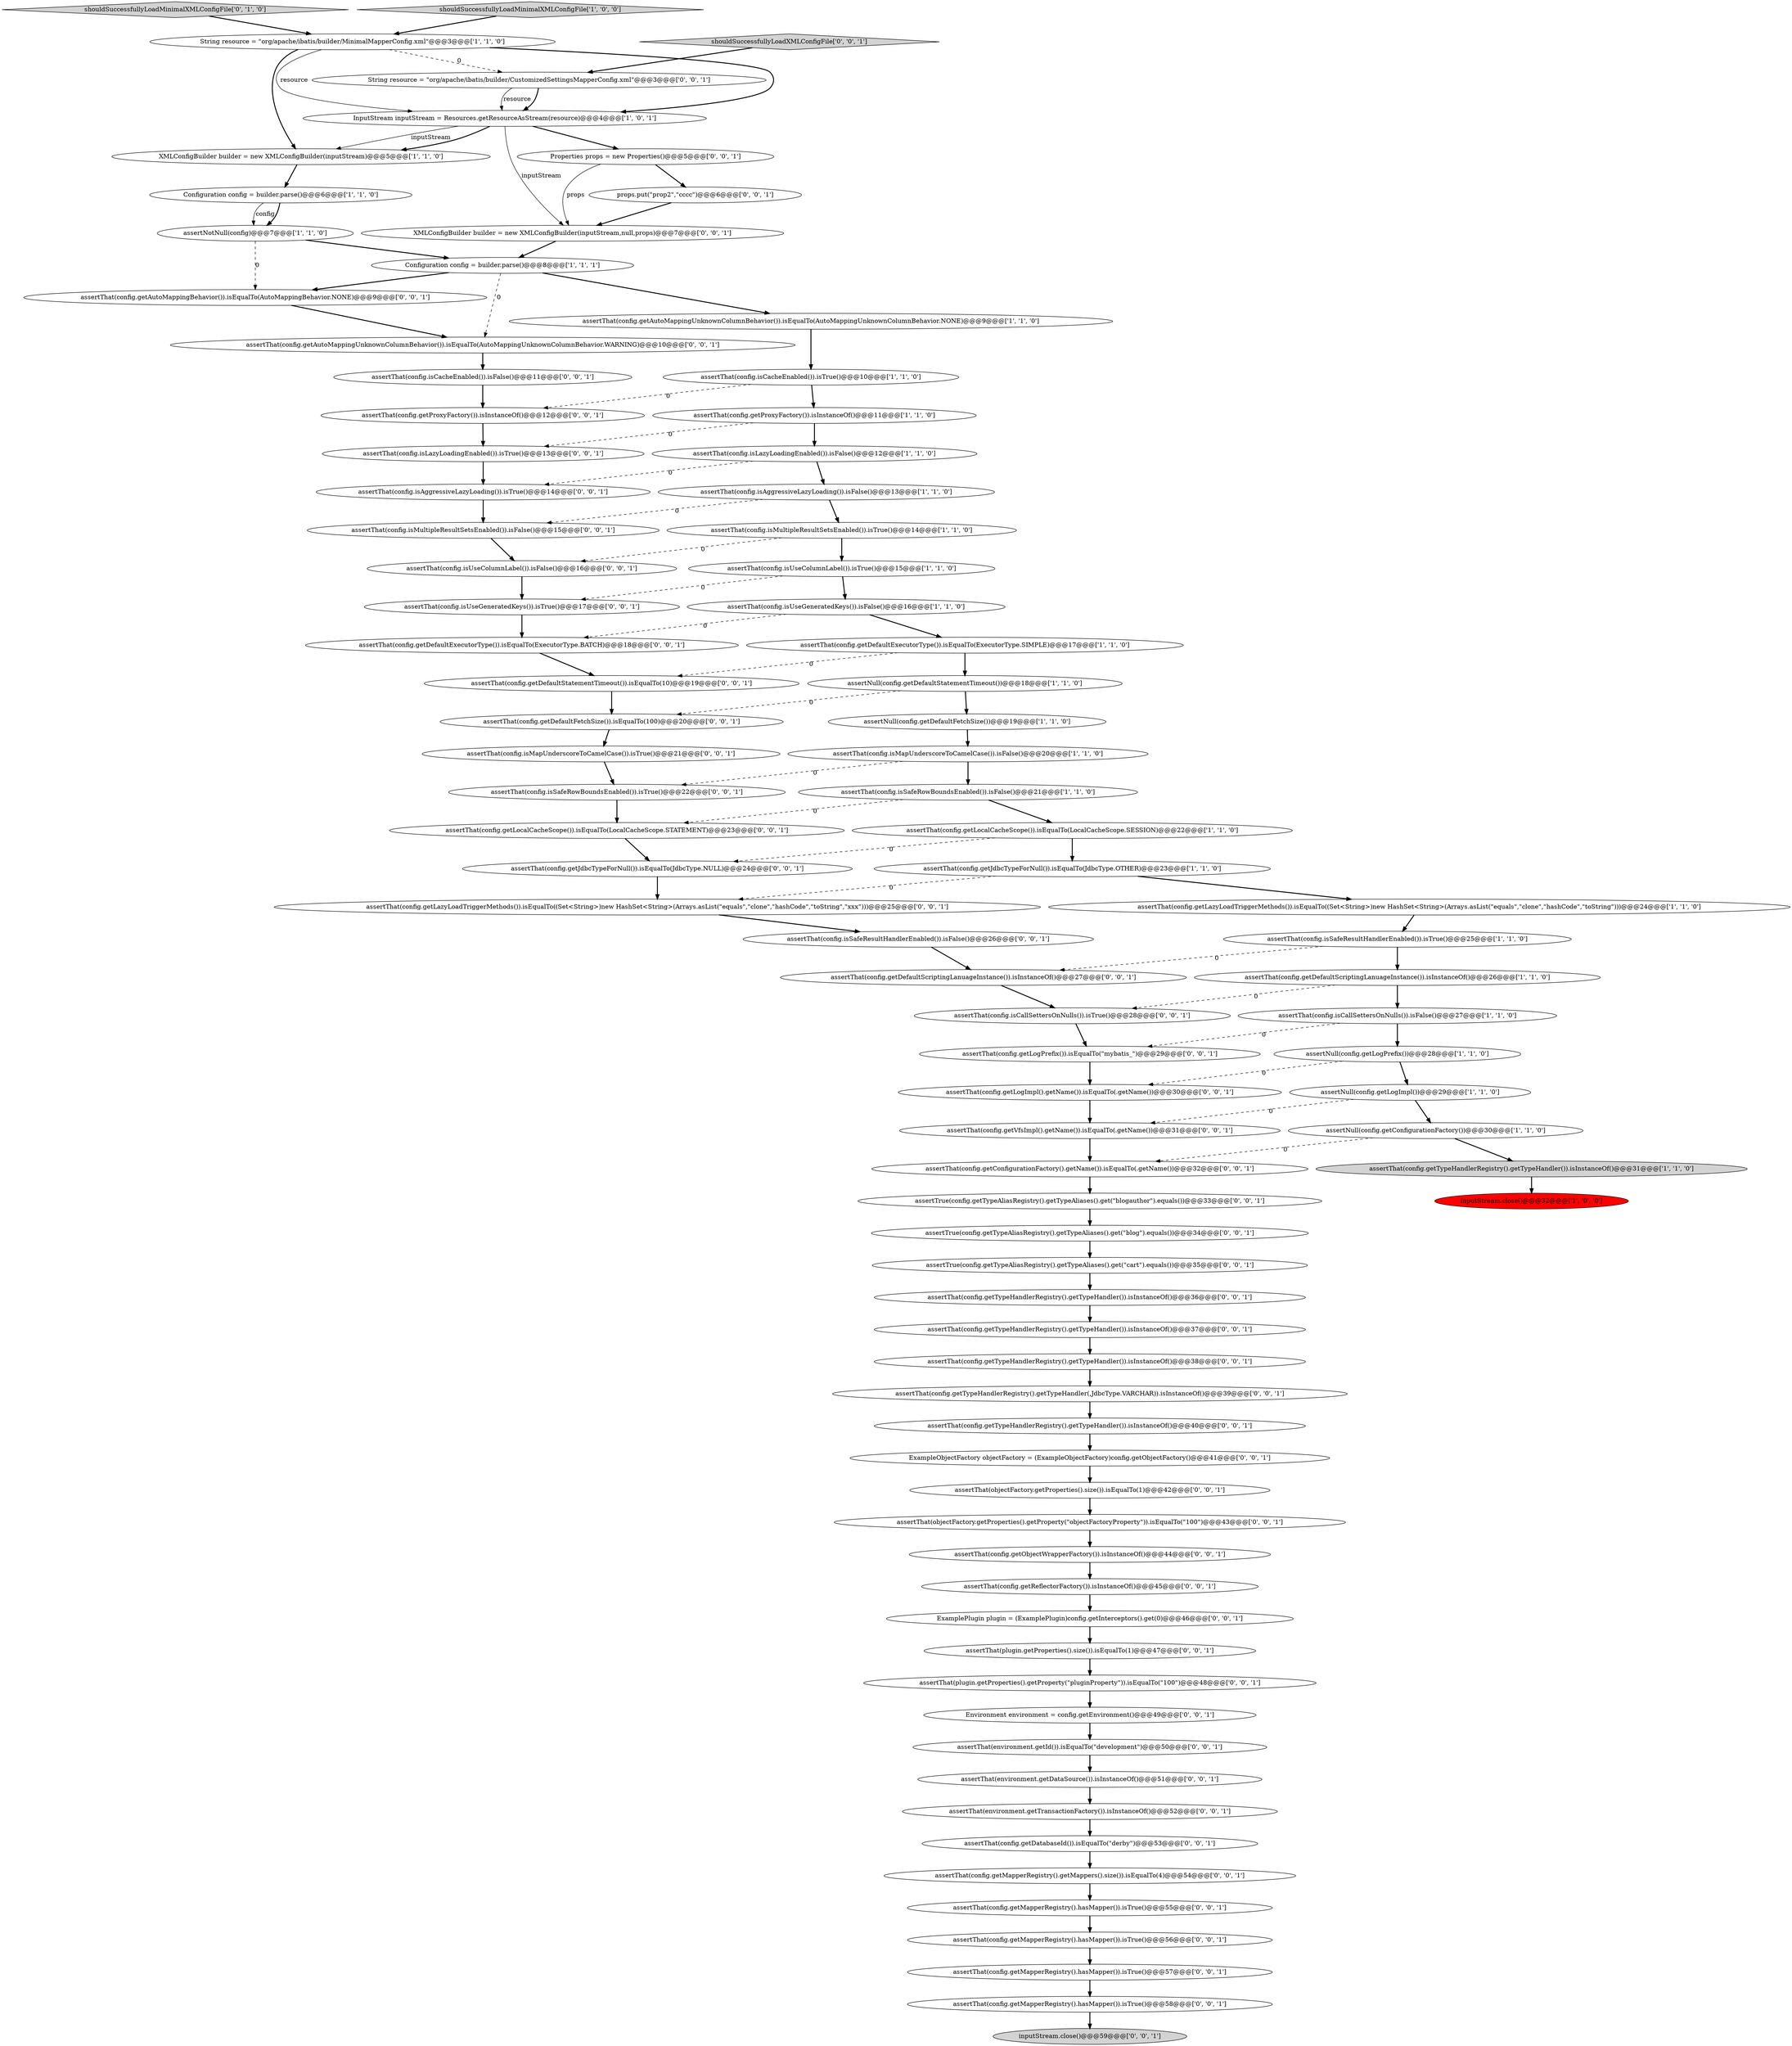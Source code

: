 digraph {
53 [style = filled, label = "Properties props = new Properties()@@@5@@@['0', '0', '1']", fillcolor = white, shape = ellipse image = "AAA0AAABBB3BBB"];
43 [style = filled, label = "assertThat(config.getLogPrefix()).isEqualTo(\"mybatis_\")@@@29@@@['0', '0', '1']", fillcolor = white, shape = ellipse image = "AAA0AAABBB3BBB"];
75 [style = filled, label = "assertTrue(config.getTypeAliasRegistry().getTypeAliases().get(\"cart\").equals())@@@35@@@['0', '0', '1']", fillcolor = white, shape = ellipse image = "AAA0AAABBB3BBB"];
36 [style = filled, label = "assertThat(config.getDefaultExecutorType()).isEqualTo(ExecutorType.BATCH)@@@18@@@['0', '0', '1']", fillcolor = white, shape = ellipse image = "AAA0AAABBB3BBB"];
86 [style = filled, label = "assertThat(config.getTypeHandlerRegistry().getTypeHandler()).isInstanceOf()@@@37@@@['0', '0', '1']", fillcolor = white, shape = ellipse image = "AAA0AAABBB3BBB"];
69 [style = filled, label = "assertThat(config.getDatabaseId()).isEqualTo(\"derby\")@@@53@@@['0', '0', '1']", fillcolor = white, shape = ellipse image = "AAA0AAABBB3BBB"];
28 [style = filled, label = "assertThat(config.getDefaultScriptingLanuageInstance()).isInstanceOf()@@@26@@@['1', '1', '0']", fillcolor = white, shape = ellipse image = "AAA0AAABBB1BBB"];
29 [style = filled, label = "assertThat(config.getLocalCacheScope()).isEqualTo(LocalCacheScope.SESSION)@@@22@@@['1', '1', '0']", fillcolor = white, shape = ellipse image = "AAA0AAABBB1BBB"];
35 [style = filled, label = "assertThat(config.getJdbcTypeForNull()).isEqualTo(JdbcType.NULL)@@@24@@@['0', '0', '1']", fillcolor = white, shape = ellipse image = "AAA0AAABBB3BBB"];
48 [style = filled, label = "assertThat(config.getReflectorFactory()).isInstanceOf()@@@45@@@['0', '0', '1']", fillcolor = white, shape = ellipse image = "AAA0AAABBB3BBB"];
61 [style = filled, label = "assertThat(config.isCacheEnabled()).isFalse()@@@11@@@['0', '0', '1']", fillcolor = white, shape = ellipse image = "AAA0AAABBB3BBB"];
42 [style = filled, label = "assertThat(config.getConfigurationFactory().getName()).isEqualTo(.getName())@@@32@@@['0', '0', '1']", fillcolor = white, shape = ellipse image = "AAA0AAABBB3BBB"];
22 [style = filled, label = "assertNull(config.getLogPrefix())@@@28@@@['1', '1', '0']", fillcolor = white, shape = ellipse image = "AAA0AAABBB1BBB"];
58 [style = filled, label = "assertThat(config.getAutoMappingUnknownColumnBehavior()).isEqualTo(AutoMappingUnknownColumnBehavior.WARNING)@@@10@@@['0', '0', '1']", fillcolor = white, shape = ellipse image = "AAA0AAABBB3BBB"];
63 [style = filled, label = "assertThat(config.getObjectWrapperFactory()).isInstanceOf()@@@44@@@['0', '0', '1']", fillcolor = white, shape = ellipse image = "AAA0AAABBB3BBB"];
78 [style = filled, label = "assertThat(config.getTypeHandlerRegistry().getTypeHandler()).isInstanceOf()@@@38@@@['0', '0', '1']", fillcolor = white, shape = ellipse image = "AAA0AAABBB3BBB"];
44 [style = filled, label = "assertThat(objectFactory.getProperties().size()).isEqualTo(1)@@@42@@@['0', '0', '1']", fillcolor = white, shape = ellipse image = "AAA0AAABBB3BBB"];
73 [style = filled, label = "assertThat(config.isUseColumnLabel()).isFalse()@@@16@@@['0', '0', '1']", fillcolor = white, shape = ellipse image = "AAA0AAABBB3BBB"];
41 [style = filled, label = "assertThat(config.getLocalCacheScope()).isEqualTo(LocalCacheScope.STATEMENT)@@@23@@@['0', '0', '1']", fillcolor = white, shape = ellipse image = "AAA0AAABBB3BBB"];
64 [style = filled, label = "ExampleObjectFactory objectFactory = (ExampleObjectFactory)config.getObjectFactory()@@@41@@@['0', '0', '1']", fillcolor = white, shape = ellipse image = "AAA0AAABBB3BBB"];
10 [style = filled, label = "assertNull(config.getDefaultFetchSize())@@@19@@@['1', '1', '0']", fillcolor = white, shape = ellipse image = "AAA0AAABBB1BBB"];
12 [style = filled, label = "assertThat(config.isCacheEnabled()).isTrue()@@@10@@@['1', '1', '0']", fillcolor = white, shape = ellipse image = "AAA0AAABBB1BBB"];
30 [style = filled, label = "Configuration config = builder.parse()@@@8@@@['1', '1', '1']", fillcolor = white, shape = ellipse image = "AAA0AAABBB1BBB"];
54 [style = filled, label = "assertThat(plugin.getProperties().getProperty(\"pluginProperty\")).isEqualTo(\"100\")@@@48@@@['0', '0', '1']", fillcolor = white, shape = ellipse image = "AAA0AAABBB3BBB"];
13 [style = filled, label = "assertNotNull(config)@@@7@@@['1', '1', '0']", fillcolor = white, shape = ellipse image = "AAA0AAABBB1BBB"];
87 [style = filled, label = "assertTrue(config.getTypeAliasRegistry().getTypeAliases().get(\"blog\").equals())@@@34@@@['0', '0', '1']", fillcolor = white, shape = ellipse image = "AAA0AAABBB3BBB"];
67 [style = filled, label = "assertThat(config.isCallSettersOnNulls()).isTrue()@@@28@@@['0', '0', '1']", fillcolor = white, shape = ellipse image = "AAA0AAABBB3BBB"];
21 [style = filled, label = "Configuration config = builder.parse()@@@6@@@['1', '1', '0']", fillcolor = white, shape = ellipse image = "AAA0AAABBB1BBB"];
56 [style = filled, label = "assertThat(config.getDefaultStatementTimeout()).isEqualTo(10)@@@19@@@['0', '0', '1']", fillcolor = white, shape = ellipse image = "AAA0AAABBB3BBB"];
70 [style = filled, label = "assertThat(config.getLazyLoadTriggerMethods()).isEqualTo((Set<String>)new HashSet<String>(Arrays.asList(\"equals\",\"clone\",\"hashCode\",\"toString\",\"xxx\")))@@@25@@@['0', '0', '1']", fillcolor = white, shape = ellipse image = "AAA0AAABBB3BBB"];
68 [style = filled, label = "assertThat(config.getMapperRegistry().hasMapper()).isTrue()@@@56@@@['0', '0', '1']", fillcolor = white, shape = ellipse image = "AAA0AAABBB3BBB"];
16 [style = filled, label = "String resource = \"org/apache/ibatis/builder/MinimalMapperConfig.xml\"@@@3@@@['1', '1', '0']", fillcolor = white, shape = ellipse image = "AAA0AAABBB1BBB"];
15 [style = filled, label = "assertThat(config.getProxyFactory()).isInstanceOf()@@@11@@@['1', '1', '0']", fillcolor = white, shape = ellipse image = "AAA0AAABBB1BBB"];
7 [style = filled, label = "assertNull(config.getConfigurationFactory())@@@30@@@['1', '1', '0']", fillcolor = white, shape = ellipse image = "AAA0AAABBB1BBB"];
71 [style = filled, label = "assertThat(config.getMapperRegistry().hasMapper()).isTrue()@@@55@@@['0', '0', '1']", fillcolor = white, shape = ellipse image = "AAA0AAABBB3BBB"];
65 [style = filled, label = "String resource = \"org/apache/ibatis/builder/CustomizedSettingsMapperConfig.xml\"@@@3@@@['0', '0', '1']", fillcolor = white, shape = ellipse image = "AAA0AAABBB3BBB"];
84 [style = filled, label = "assertThat(plugin.getProperties().size()).isEqualTo(1)@@@47@@@['0', '0', '1']", fillcolor = white, shape = ellipse image = "AAA0AAABBB3BBB"];
81 [style = filled, label = "ExamplePlugin plugin = (ExamplePlugin)config.getInterceptors().get(0)@@@46@@@['0', '0', '1']", fillcolor = white, shape = ellipse image = "AAA0AAABBB3BBB"];
9 [style = filled, label = "assertThat(config.isLazyLoadingEnabled()).isFalse()@@@12@@@['1', '1', '0']", fillcolor = white, shape = ellipse image = "AAA0AAABBB1BBB"];
55 [style = filled, label = "assertThat(config.getMapperRegistry().hasMapper()).isTrue()@@@57@@@['0', '0', '1']", fillcolor = white, shape = ellipse image = "AAA0AAABBB3BBB"];
38 [style = filled, label = "assertThat(config.getDefaultFetchSize()).isEqualTo(100)@@@20@@@['0', '0', '1']", fillcolor = white, shape = ellipse image = "AAA0AAABBB3BBB"];
2 [style = filled, label = "assertThat(config.getLazyLoadTriggerMethods()).isEqualTo((Set<String>)new HashSet<String>(Arrays.asList(\"equals\",\"clone\",\"hashCode\",\"toString\")))@@@24@@@['1', '1', '0']", fillcolor = white, shape = ellipse image = "AAA0AAABBB1BBB"];
31 [style = filled, label = "shouldSuccessfullyLoadMinimalXMLConfigFile['0', '1', '0']", fillcolor = lightgray, shape = diamond image = "AAA0AAABBB2BBB"];
49 [style = filled, label = "props.put(\"prop2\",\"cccc\")@@@6@@@['0', '0', '1']", fillcolor = white, shape = ellipse image = "AAA0AAABBB3BBB"];
34 [style = filled, label = "assertThat(environment.getTransactionFactory()).isInstanceOf()@@@52@@@['0', '0', '1']", fillcolor = white, shape = ellipse image = "AAA0AAABBB3BBB"];
85 [style = filled, label = "assertThat(config.getTypeHandlerRegistry().getTypeHandler()).isInstanceOf()@@@40@@@['0', '0', '1']", fillcolor = white, shape = ellipse image = "AAA0AAABBB3BBB"];
52 [style = filled, label = "assertThat(environment.getId()).isEqualTo(\"development\")@@@50@@@['0', '0', '1']", fillcolor = white, shape = ellipse image = "AAA0AAABBB3BBB"];
32 [style = filled, label = "assertThat(config.getAutoMappingBehavior()).isEqualTo(AutoMappingBehavior.NONE)@@@9@@@['0', '0', '1']", fillcolor = white, shape = ellipse image = "AAA0AAABBB3BBB"];
66 [style = filled, label = "shouldSuccessfullyLoadXMLConfigFile['0', '0', '1']", fillcolor = lightgray, shape = diamond image = "AAA0AAABBB3BBB"];
25 [style = filled, label = "assertThat(config.isSafeResultHandlerEnabled()).isTrue()@@@25@@@['1', '1', '0']", fillcolor = white, shape = ellipse image = "AAA0AAABBB1BBB"];
80 [style = filled, label = "inputStream.close()@@@59@@@['0', '0', '1']", fillcolor = lightgray, shape = ellipse image = "AAA0AAABBB3BBB"];
74 [style = filled, label = "assertThat(config.isMapUnderscoreToCamelCase()).isTrue()@@@21@@@['0', '0', '1']", fillcolor = white, shape = ellipse image = "AAA0AAABBB3BBB"];
40 [style = filled, label = "assertThat(config.getMapperRegistry().hasMapper()).isTrue()@@@58@@@['0', '0', '1']", fillcolor = white, shape = ellipse image = "AAA0AAABBB3BBB"];
57 [style = filled, label = "assertThat(config.isUseGeneratedKeys()).isTrue()@@@17@@@['0', '0', '1']", fillcolor = white, shape = ellipse image = "AAA0AAABBB3BBB"];
23 [style = filled, label = "assertThat(config.isMapUnderscoreToCamelCase()).isFalse()@@@20@@@['1', '1', '0']", fillcolor = white, shape = ellipse image = "AAA0AAABBB1BBB"];
82 [style = filled, label = "assertThat(config.getProxyFactory()).isInstanceOf()@@@12@@@['0', '0', '1']", fillcolor = white, shape = ellipse image = "AAA0AAABBB3BBB"];
62 [style = filled, label = "Environment environment = config.getEnvironment()@@@49@@@['0', '0', '1']", fillcolor = white, shape = ellipse image = "AAA0AAABBB3BBB"];
11 [style = filled, label = "assertNull(config.getLogImpl())@@@29@@@['1', '1', '0']", fillcolor = white, shape = ellipse image = "AAA0AAABBB1BBB"];
6 [style = filled, label = "assertThat(config.isUseColumnLabel()).isTrue()@@@15@@@['1', '1', '0']", fillcolor = white, shape = ellipse image = "AAA0AAABBB1BBB"];
76 [style = filled, label = "assertThat(config.getMapperRegistry().getMappers().size()).isEqualTo(4)@@@54@@@['0', '0', '1']", fillcolor = white, shape = ellipse image = "AAA0AAABBB3BBB"];
47 [style = filled, label = "assertTrue(config.getTypeAliasRegistry().getTypeAliases().get(\"blogauthor\").equals())@@@33@@@['0', '0', '1']", fillcolor = white, shape = ellipse image = "AAA0AAABBB3BBB"];
59 [style = filled, label = "assertThat(objectFactory.getProperties().getProperty(\"objectFactoryProperty\")).isEqualTo(\"100\")@@@43@@@['0', '0', '1']", fillcolor = white, shape = ellipse image = "AAA0AAABBB3BBB"];
33 [style = filled, label = "assertThat(config.getLogImpl().getName()).isEqualTo(.getName())@@@30@@@['0', '0', '1']", fillcolor = white, shape = ellipse image = "AAA0AAABBB3BBB"];
79 [style = filled, label = "assertThat(config.isAggressiveLazyLoading()).isTrue()@@@14@@@['0', '0', '1']", fillcolor = white, shape = ellipse image = "AAA0AAABBB3BBB"];
19 [style = filled, label = "assertThat(config.isCallSettersOnNulls()).isFalse()@@@27@@@['1', '1', '0']", fillcolor = white, shape = ellipse image = "AAA0AAABBB1BBB"];
0 [style = filled, label = "assertThat(config.isMultipleResultSetsEnabled()).isTrue()@@@14@@@['1', '1', '0']", fillcolor = white, shape = ellipse image = "AAA0AAABBB1BBB"];
14 [style = filled, label = "InputStream inputStream = Resources.getResourceAsStream(resource)@@@4@@@['1', '0', '1']", fillcolor = white, shape = ellipse image = "AAA0AAABBB1BBB"];
8 [style = filled, label = "assertThat(config.getDefaultExecutorType()).isEqualTo(ExecutorType.SIMPLE)@@@17@@@['1', '1', '0']", fillcolor = white, shape = ellipse image = "AAA0AAABBB1BBB"];
45 [style = filled, label = "assertThat(config.getDefaultScriptingLanuageInstance()).isInstanceOf()@@@27@@@['0', '0', '1']", fillcolor = white, shape = ellipse image = "AAA0AAABBB3BBB"];
46 [style = filled, label = "assertThat(config.getTypeHandlerRegistry().getTypeHandler()).isInstanceOf()@@@36@@@['0', '0', '1']", fillcolor = white, shape = ellipse image = "AAA0AAABBB3BBB"];
26 [style = filled, label = "XMLConfigBuilder builder = new XMLConfigBuilder(inputStream)@@@5@@@['1', '1', '0']", fillcolor = white, shape = ellipse image = "AAA0AAABBB1BBB"];
1 [style = filled, label = "assertThat(config.getJdbcTypeForNull()).isEqualTo(JdbcType.OTHER)@@@23@@@['1', '1', '0']", fillcolor = white, shape = ellipse image = "AAA0AAABBB1BBB"];
50 [style = filled, label = "assertThat(environment.getDataSource()).isInstanceOf()@@@51@@@['0', '0', '1']", fillcolor = white, shape = ellipse image = "AAA0AAABBB3BBB"];
24 [style = filled, label = "assertThat(config.isAggressiveLazyLoading()).isFalse()@@@13@@@['1', '1', '0']", fillcolor = white, shape = ellipse image = "AAA0AAABBB1BBB"];
3 [style = filled, label = "assertThat(config.getAutoMappingUnknownColumnBehavior()).isEqualTo(AutoMappingUnknownColumnBehavior.NONE)@@@9@@@['1', '1', '0']", fillcolor = white, shape = ellipse image = "AAA0AAABBB1BBB"];
51 [style = filled, label = "assertThat(config.isSafeRowBoundsEnabled()).isTrue()@@@22@@@['0', '0', '1']", fillcolor = white, shape = ellipse image = "AAA0AAABBB3BBB"];
18 [style = filled, label = "assertThat(config.isUseGeneratedKeys()).isFalse()@@@16@@@['1', '1', '0']", fillcolor = white, shape = ellipse image = "AAA0AAABBB1BBB"];
60 [style = filled, label = "assertThat(config.getTypeHandlerRegistry().getTypeHandler(,JdbcType.VARCHAR)).isInstanceOf()@@@39@@@['0', '0', '1']", fillcolor = white, shape = ellipse image = "AAA0AAABBB3BBB"];
37 [style = filled, label = "assertThat(config.isLazyLoadingEnabled()).isTrue()@@@13@@@['0', '0', '1']", fillcolor = white, shape = ellipse image = "AAA0AAABBB3BBB"];
17 [style = filled, label = "inputStream.close()@@@32@@@['1', '0', '0']", fillcolor = red, shape = ellipse image = "AAA1AAABBB1BBB"];
5 [style = filled, label = "shouldSuccessfullyLoadMinimalXMLConfigFile['1', '0', '0']", fillcolor = lightgray, shape = diamond image = "AAA0AAABBB1BBB"];
4 [style = filled, label = "assertNull(config.getDefaultStatementTimeout())@@@18@@@['1', '1', '0']", fillcolor = white, shape = ellipse image = "AAA0AAABBB1BBB"];
27 [style = filled, label = "assertThat(config.isSafeRowBoundsEnabled()).isFalse()@@@21@@@['1', '1', '0']", fillcolor = white, shape = ellipse image = "AAA0AAABBB1BBB"];
77 [style = filled, label = "XMLConfigBuilder builder = new XMLConfigBuilder(inputStream,null,props)@@@7@@@['0', '0', '1']", fillcolor = white, shape = ellipse image = "AAA0AAABBB3BBB"];
39 [style = filled, label = "assertThat(config.isSafeResultHandlerEnabled()).isFalse()@@@26@@@['0', '0', '1']", fillcolor = white, shape = ellipse image = "AAA0AAABBB3BBB"];
20 [style = filled, label = "assertThat(config.getTypeHandlerRegistry().getTypeHandler()).isInstanceOf()@@@31@@@['1', '1', '0']", fillcolor = lightgray, shape = ellipse image = "AAA0AAABBB1BBB"];
72 [style = filled, label = "assertThat(config.isMultipleResultSetsEnabled()).isFalse()@@@15@@@['0', '0', '1']", fillcolor = white, shape = ellipse image = "AAA0AAABBB3BBB"];
83 [style = filled, label = "assertThat(config.getVfsImpl().getName()).isEqualTo(.getName())@@@31@@@['0', '0', '1']", fillcolor = white, shape = ellipse image = "AAA0AAABBB3BBB"];
48->81 [style = bold, label=""];
14->26 [style = solid, label="inputStream"];
69->76 [style = bold, label=""];
12->82 [style = dashed, label="0"];
83->42 [style = bold, label=""];
78->60 [style = bold, label=""];
63->48 [style = bold, label=""];
23->51 [style = dashed, label="0"];
55->40 [style = bold, label=""];
37->79 [style = bold, label=""];
76->71 [style = bold, label=""];
65->14 [style = bold, label=""];
21->13 [style = solid, label="config"];
74->51 [style = bold, label=""];
7->42 [style = dashed, label="0"];
72->73 [style = bold, label=""];
9->79 [style = dashed, label="0"];
16->14 [style = bold, label=""];
34->69 [style = bold, label=""];
8->4 [style = bold, label=""];
29->1 [style = bold, label=""];
2->25 [style = bold, label=""];
9->24 [style = bold, label=""];
21->13 [style = bold, label=""];
56->38 [style = bold, label=""];
25->28 [style = bold, label=""];
14->77 [style = solid, label="inputStream"];
60->85 [style = bold, label=""];
24->0 [style = bold, label=""];
61->82 [style = bold, label=""];
85->64 [style = bold, label=""];
0->73 [style = dashed, label="0"];
16->26 [style = bold, label=""];
75->46 [style = bold, label=""];
54->62 [style = bold, label=""];
39->45 [style = bold, label=""];
47->87 [style = bold, label=""];
86->78 [style = bold, label=""];
77->30 [style = bold, label=""];
13->32 [style = dashed, label="0"];
6->57 [style = dashed, label="0"];
70->39 [style = bold, label=""];
71->68 [style = bold, label=""];
15->9 [style = bold, label=""];
49->77 [style = bold, label=""];
32->58 [style = bold, label=""];
59->63 [style = bold, label=""];
28->19 [style = bold, label=""];
43->33 [style = bold, label=""];
28->67 [style = dashed, label="0"];
27->29 [style = bold, label=""];
19->22 [style = bold, label=""];
22->11 [style = bold, label=""];
29->35 [style = dashed, label="0"];
50->34 [style = bold, label=""];
66->65 [style = bold, label=""];
4->10 [style = bold, label=""];
64->44 [style = bold, label=""];
58->61 [style = bold, label=""];
79->72 [style = bold, label=""];
27->41 [style = dashed, label="0"];
4->38 [style = dashed, label="0"];
6->18 [style = bold, label=""];
22->33 [style = dashed, label="0"];
16->14 [style = solid, label="resource"];
42->47 [style = bold, label=""];
30->32 [style = bold, label=""];
40->80 [style = bold, label=""];
73->57 [style = bold, label=""];
7->20 [style = bold, label=""];
3->12 [style = bold, label=""];
26->21 [style = bold, label=""];
5->16 [style = bold, label=""];
24->72 [style = dashed, label="0"];
30->3 [style = bold, label=""];
10->23 [style = bold, label=""];
18->36 [style = dashed, label="0"];
65->14 [style = solid, label="resource"];
25->45 [style = dashed, label="0"];
84->54 [style = bold, label=""];
82->37 [style = bold, label=""];
53->77 [style = solid, label="props"];
52->50 [style = bold, label=""];
1->2 [style = bold, label=""];
18->8 [style = bold, label=""];
14->53 [style = bold, label=""];
67->43 [style = bold, label=""];
81->84 [style = bold, label=""];
41->35 [style = bold, label=""];
35->70 [style = bold, label=""];
36->56 [style = bold, label=""];
20->17 [style = bold, label=""];
38->74 [style = bold, label=""];
23->27 [style = bold, label=""];
33->83 [style = bold, label=""];
0->6 [style = bold, label=""];
31->16 [style = bold, label=""];
1->70 [style = dashed, label="0"];
62->52 [style = bold, label=""];
15->37 [style = dashed, label="0"];
12->15 [style = bold, label=""];
45->67 [style = bold, label=""];
13->30 [style = bold, label=""];
87->75 [style = bold, label=""];
14->26 [style = bold, label=""];
53->49 [style = bold, label=""];
8->56 [style = dashed, label="0"];
11->83 [style = dashed, label="0"];
19->43 [style = dashed, label="0"];
30->58 [style = dashed, label="0"];
68->55 [style = bold, label=""];
57->36 [style = bold, label=""];
46->86 [style = bold, label=""];
51->41 [style = bold, label=""];
11->7 [style = bold, label=""];
16->65 [style = dashed, label="0"];
44->59 [style = bold, label=""];
}
